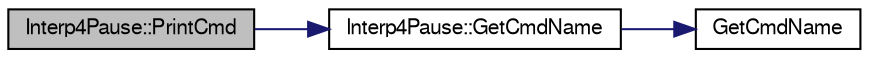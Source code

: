 digraph "Interp4Pause::PrintCmd"
{
  edge [fontname="FreeSans",fontsize="10",labelfontname="FreeSans",labelfontsize="10"];
  node [fontname="FreeSans",fontsize="10",shape=record];
  rankdir="LR";
  Node16 [label="Interp4Pause::PrintCmd",height=0.2,width=0.4,color="black", fillcolor="grey75", style="filled", fontcolor="black"];
  Node16 -> Node17 [color="midnightblue",fontsize="10",style="solid",fontname="FreeSans"];
  Node17 [label="Interp4Pause::GetCmdName",height=0.2,width=0.4,color="black", fillcolor="white", style="filled",URL="$classInterp4Pause.html#a2c2cff88acbf4b30147d60f47f181494",tooltip="Wyświetla nazwę polecenia. "];
  Node17 -> Node18 [color="midnightblue",fontsize="10",style="solid",fontname="FreeSans"];
  Node18 [label="GetCmdName",height=0.2,width=0.4,color="black", fillcolor="white", style="filled",URL="$Interp4Pause_8cpp.html#a161c2be237a6e239fb12733df42be258"];
}
